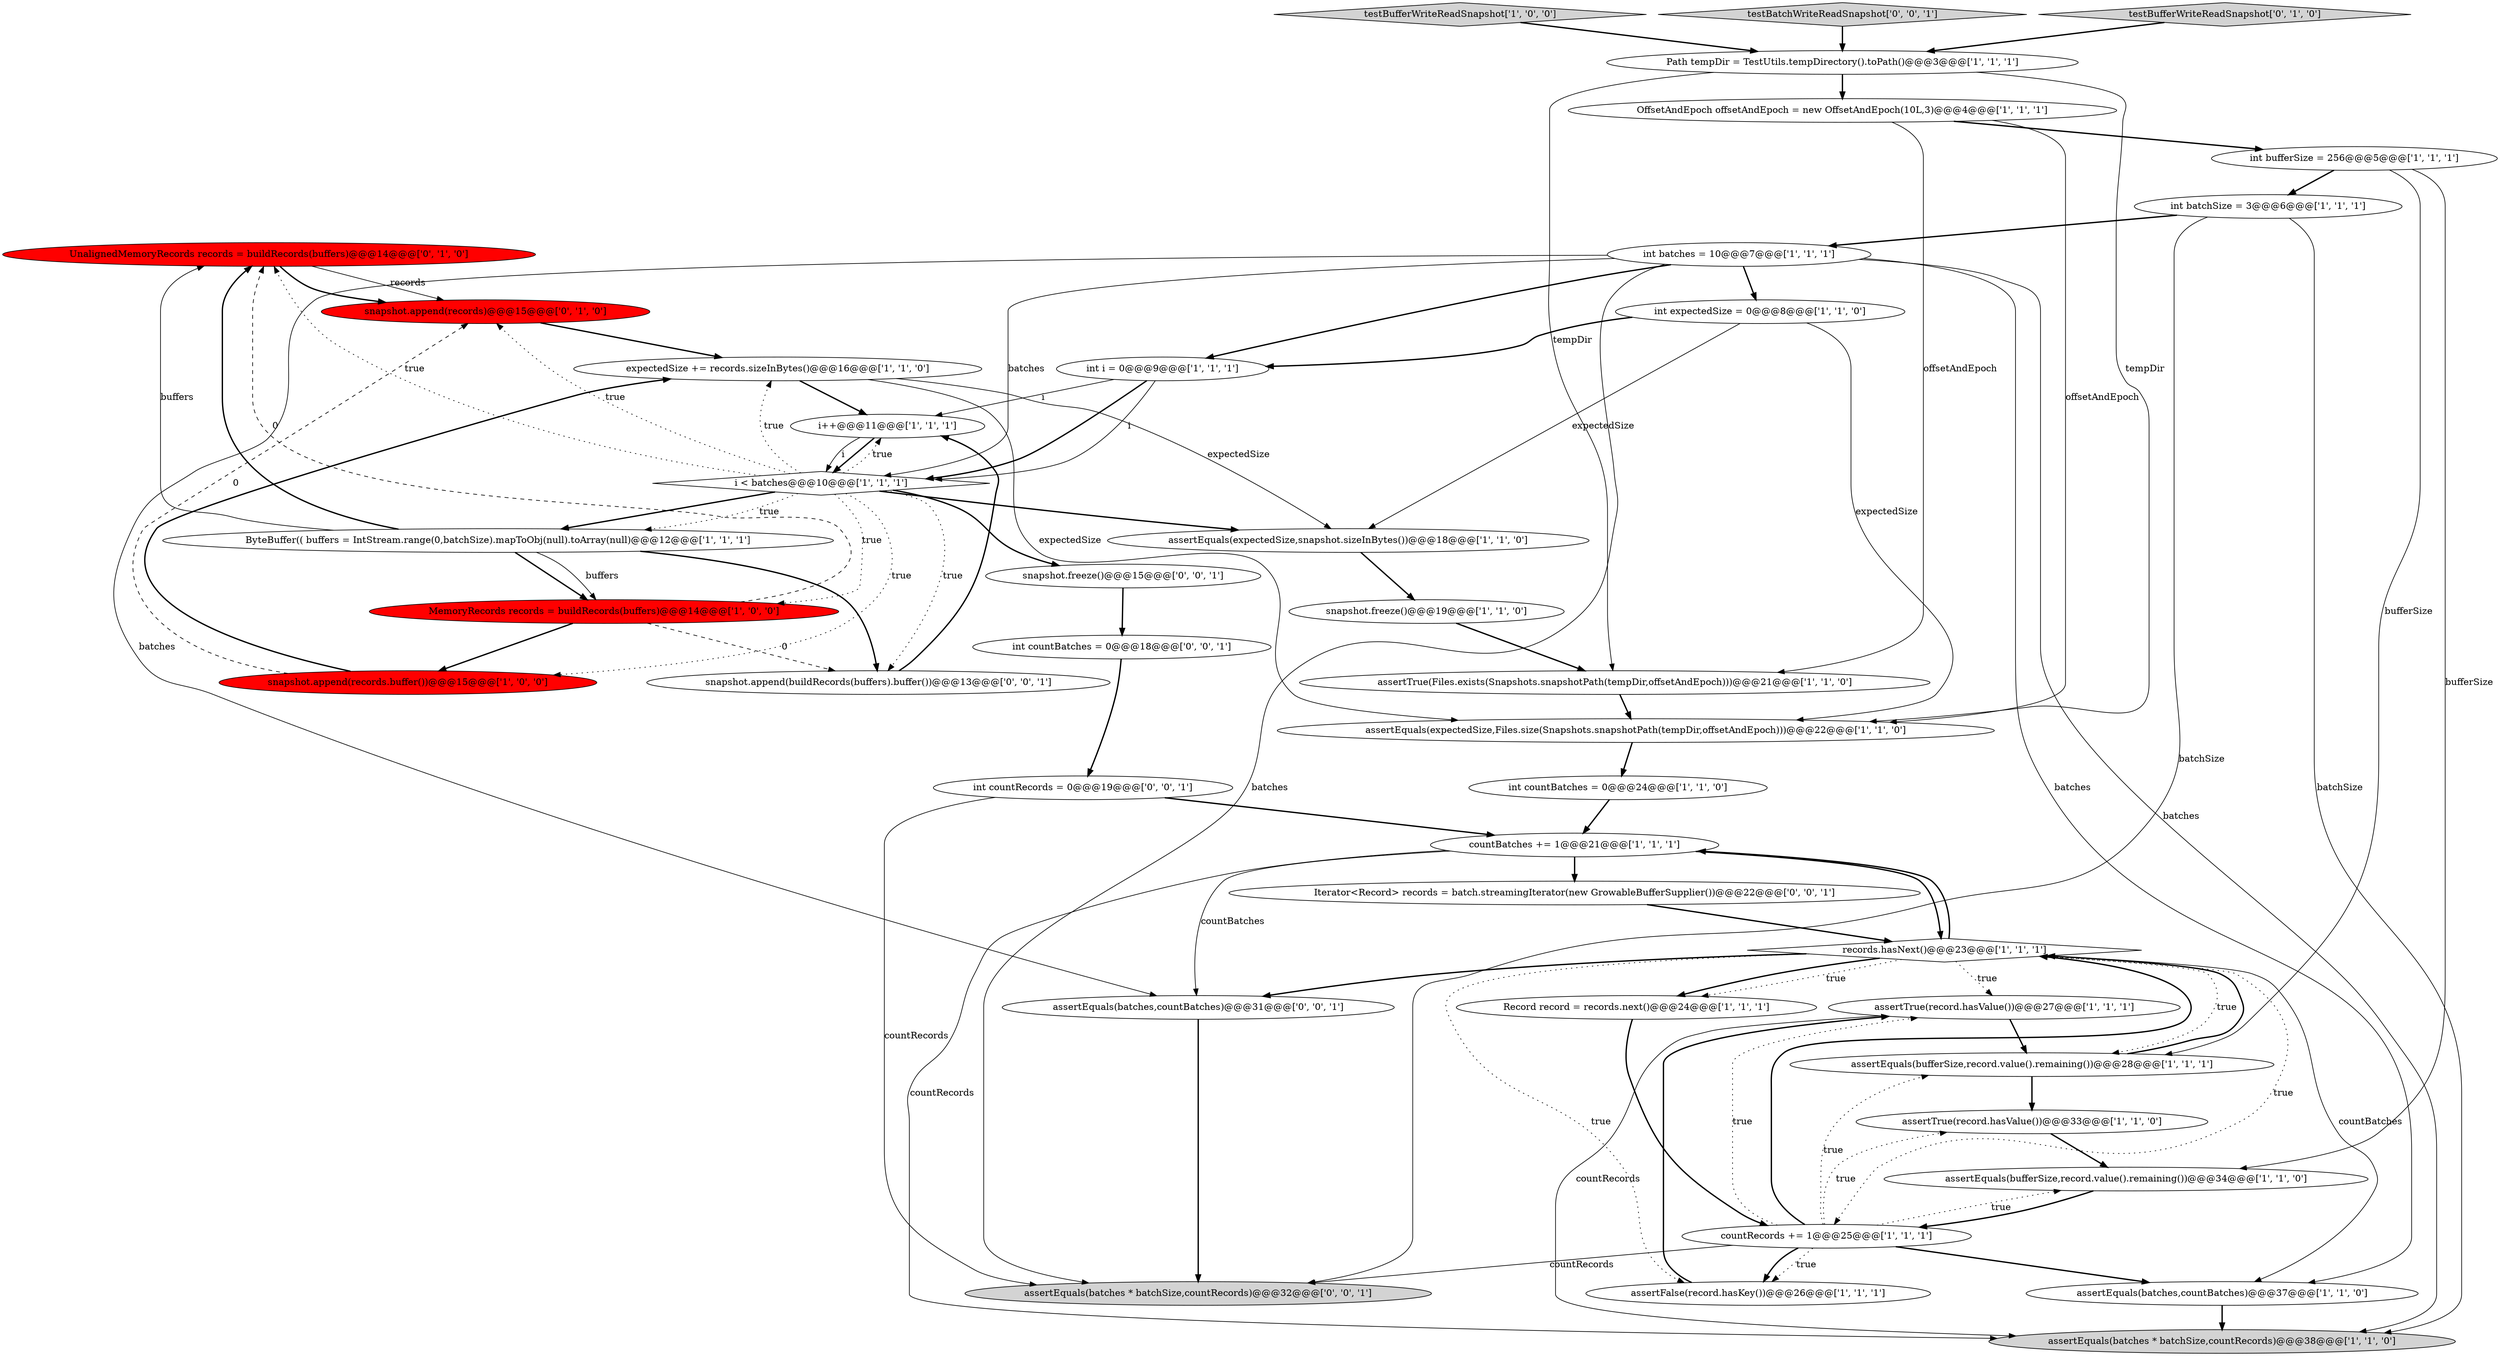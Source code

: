 digraph {
32 [style = filled, label = "UnalignedMemoryRecords records = buildRecords(buffers)@@@14@@@['0', '1', '0']", fillcolor = red, shape = ellipse image = "AAA1AAABBB2BBB"];
15 [style = filled, label = "expectedSize += records.sizeInBytes()@@@16@@@['1', '1', '0']", fillcolor = white, shape = ellipse image = "AAA0AAABBB1BBB"];
16 [style = filled, label = "countBatches += 1@@@21@@@['1', '1', '1']", fillcolor = white, shape = ellipse image = "AAA0AAABBB1BBB"];
35 [style = filled, label = "assertEquals(batches * batchSize,countRecords)@@@32@@@['0', '0', '1']", fillcolor = lightgray, shape = ellipse image = "AAA0AAABBB3BBB"];
11 [style = filled, label = "int expectedSize = 0@@@8@@@['1', '1', '0']", fillcolor = white, shape = ellipse image = "AAA0AAABBB1BBB"];
18 [style = filled, label = "i++@@@11@@@['1', '1', '1']", fillcolor = white, shape = ellipse image = "AAA0AAABBB1BBB"];
8 [style = filled, label = "i < batches@@@10@@@['1', '1', '1']", fillcolor = white, shape = diamond image = "AAA0AAABBB1BBB"];
28 [style = filled, label = "ByteBuffer(( buffers = IntStream.range(0,batchSize).mapToObj(null).toArray(null)@@@12@@@['1', '1', '1']", fillcolor = white, shape = ellipse image = "AAA0AAABBB1BBB"];
40 [style = filled, label = "int countBatches = 0@@@18@@@['0', '0', '1']", fillcolor = white, shape = ellipse image = "AAA0AAABBB3BBB"];
23 [style = filled, label = "int countBatches = 0@@@24@@@['1', '1', '0']", fillcolor = white, shape = ellipse image = "AAA0AAABBB1BBB"];
22 [style = filled, label = "assertEquals(batches,countBatches)@@@37@@@['1', '1', '0']", fillcolor = white, shape = ellipse image = "AAA0AAABBB1BBB"];
29 [style = filled, label = "testBufferWriteReadSnapshot['1', '0', '0']", fillcolor = lightgray, shape = diamond image = "AAA0AAABBB1BBB"];
19 [style = filled, label = "int batchSize = 3@@@6@@@['1', '1', '1']", fillcolor = white, shape = ellipse image = "AAA0AAABBB1BBB"];
39 [style = filled, label = "int countRecords = 0@@@19@@@['0', '0', '1']", fillcolor = white, shape = ellipse image = "AAA0AAABBB3BBB"];
17 [style = filled, label = "int batches = 10@@@7@@@['1', '1', '1']", fillcolor = white, shape = ellipse image = "AAA0AAABBB1BBB"];
9 [style = filled, label = "assertEquals(bufferSize,record.value().remaining())@@@34@@@['1', '1', '0']", fillcolor = white, shape = ellipse image = "AAA0AAABBB1BBB"];
38 [style = filled, label = "snapshot.append(buildRecords(buffers).buffer())@@@13@@@['0', '0', '1']", fillcolor = white, shape = ellipse image = "AAA0AAABBB3BBB"];
10 [style = filled, label = "assertTrue(record.hasValue())@@@27@@@['1', '1', '1']", fillcolor = white, shape = ellipse image = "AAA0AAABBB1BBB"];
27 [style = filled, label = "assertEquals(expectedSize,Files.size(Snapshots.snapshotPath(tempDir,offsetAndEpoch)))@@@22@@@['1', '1', '0']", fillcolor = white, shape = ellipse image = "AAA0AAABBB1BBB"];
5 [style = filled, label = "snapshot.freeze()@@@19@@@['1', '1', '0']", fillcolor = white, shape = ellipse image = "AAA0AAABBB1BBB"];
21 [style = filled, label = "assertEquals(bufferSize,record.value().remaining())@@@28@@@['1', '1', '1']", fillcolor = white, shape = ellipse image = "AAA0AAABBB1BBB"];
36 [style = filled, label = "testBatchWriteReadSnapshot['0', '0', '1']", fillcolor = lightgray, shape = diamond image = "AAA0AAABBB3BBB"];
4 [style = filled, label = "OffsetAndEpoch offsetAndEpoch = new OffsetAndEpoch(10L,3)@@@4@@@['1', '1', '1']", fillcolor = white, shape = ellipse image = "AAA0AAABBB1BBB"];
14 [style = filled, label = "assertEquals(expectedSize,snapshot.sizeInBytes())@@@18@@@['1', '1', '0']", fillcolor = white, shape = ellipse image = "AAA0AAABBB1BBB"];
37 [style = filled, label = "Iterator<Record> records = batch.streamingIterator(new GrowableBufferSupplier())@@@22@@@['0', '0', '1']", fillcolor = white, shape = ellipse image = "AAA0AAABBB3BBB"];
33 [style = filled, label = "snapshot.freeze()@@@15@@@['0', '0', '1']", fillcolor = white, shape = ellipse image = "AAA0AAABBB3BBB"];
12 [style = filled, label = "records.hasNext()@@@23@@@['1', '1', '1']", fillcolor = white, shape = diamond image = "AAA0AAABBB1BBB"];
24 [style = filled, label = "Path tempDir = TestUtils.tempDirectory().toPath()@@@3@@@['1', '1', '1']", fillcolor = white, shape = ellipse image = "AAA0AAABBB1BBB"];
13 [style = filled, label = "int i = 0@@@9@@@['1', '1', '1']", fillcolor = white, shape = ellipse image = "AAA0AAABBB1BBB"];
31 [style = filled, label = "testBufferWriteReadSnapshot['0', '1', '0']", fillcolor = lightgray, shape = diamond image = "AAA0AAABBB2BBB"];
0 [style = filled, label = "assertTrue(Files.exists(Snapshots.snapshotPath(tempDir,offsetAndEpoch)))@@@21@@@['1', '1', '0']", fillcolor = white, shape = ellipse image = "AAA0AAABBB1BBB"];
7 [style = filled, label = "assertTrue(record.hasValue())@@@33@@@['1', '1', '0']", fillcolor = white, shape = ellipse image = "AAA0AAABBB1BBB"];
2 [style = filled, label = "assertFalse(record.hasKey())@@@26@@@['1', '1', '1']", fillcolor = white, shape = ellipse image = "AAA0AAABBB1BBB"];
3 [style = filled, label = "Record record = records.next()@@@24@@@['1', '1', '1']", fillcolor = white, shape = ellipse image = "AAA0AAABBB1BBB"];
25 [style = filled, label = "assertEquals(batches * batchSize,countRecords)@@@38@@@['1', '1', '0']", fillcolor = lightgray, shape = ellipse image = "AAA0AAABBB1BBB"];
6 [style = filled, label = "int bufferSize = 256@@@5@@@['1', '1', '1']", fillcolor = white, shape = ellipse image = "AAA0AAABBB1BBB"];
26 [style = filled, label = "MemoryRecords records = buildRecords(buffers)@@@14@@@['1', '0', '0']", fillcolor = red, shape = ellipse image = "AAA1AAABBB1BBB"];
1 [style = filled, label = "countRecords += 1@@@25@@@['1', '1', '1']", fillcolor = white, shape = ellipse image = "AAA0AAABBB1BBB"];
30 [style = filled, label = "snapshot.append(records)@@@15@@@['0', '1', '0']", fillcolor = red, shape = ellipse image = "AAA1AAABBB2BBB"];
20 [style = filled, label = "snapshot.append(records.buffer())@@@15@@@['1', '0', '0']", fillcolor = red, shape = ellipse image = "AAA1AAABBB1BBB"];
34 [style = filled, label = "assertEquals(batches,countBatches)@@@31@@@['0', '0', '1']", fillcolor = white, shape = ellipse image = "AAA0AAABBB3BBB"];
8->30 [style = dotted, label="true"];
8->28 [style = dotted, label="true"];
16->37 [style = bold, label=""];
6->21 [style = solid, label="bufferSize"];
26->38 [style = dashed, label="0"];
17->8 [style = solid, label="batches"];
28->38 [style = bold, label=""];
24->0 [style = solid, label="tempDir"];
1->21 [style = dotted, label="true"];
17->35 [style = solid, label="batches"];
12->21 [style = dotted, label="true"];
7->9 [style = bold, label=""];
36->24 [style = bold, label=""];
5->0 [style = bold, label=""];
11->13 [style = bold, label=""];
1->12 [style = bold, label=""];
8->20 [style = dotted, label="true"];
20->15 [style = bold, label=""];
8->38 [style = dotted, label="true"];
8->28 [style = bold, label=""];
22->25 [style = bold, label=""];
12->3 [style = dotted, label="true"];
16->25 [style = solid, label="countRecords"];
12->2 [style = dotted, label="true"];
10->21 [style = bold, label=""];
17->22 [style = solid, label="batches"];
6->9 [style = solid, label="bufferSize"];
19->35 [style = solid, label="batchSize"];
13->18 [style = solid, label="i"];
38->18 [style = bold, label=""];
4->0 [style = solid, label="offsetAndEpoch"];
17->25 [style = solid, label="batches"];
12->10 [style = dotted, label="true"];
8->18 [style = dotted, label="true"];
21->7 [style = bold, label=""];
34->35 [style = bold, label=""];
28->32 [style = solid, label="buffers"];
9->1 [style = bold, label=""];
15->27 [style = solid, label="expectedSize"];
24->27 [style = solid, label="tempDir"];
1->35 [style = solid, label="countRecords"];
26->20 [style = bold, label=""];
30->15 [style = bold, label=""];
18->8 [style = solid, label="i"];
8->33 [style = bold, label=""];
39->16 [style = bold, label=""];
39->35 [style = solid, label="countRecords"];
1->10 [style = dotted, label="true"];
3->1 [style = bold, label=""];
26->32 [style = dashed, label="0"];
31->24 [style = bold, label=""];
8->14 [style = bold, label=""];
8->15 [style = dotted, label="true"];
28->26 [style = bold, label=""];
19->17 [style = bold, label=""];
2->10 [style = bold, label=""];
32->30 [style = bold, label=""];
12->22 [style = solid, label="countBatches"];
16->34 [style = solid, label="countBatches"];
37->12 [style = bold, label=""];
28->32 [style = bold, label=""];
21->12 [style = bold, label=""];
32->30 [style = solid, label="records"];
40->39 [style = bold, label=""];
4->27 [style = solid, label="offsetAndEpoch"];
1->9 [style = dotted, label="true"];
20->30 [style = dashed, label="0"];
1->2 [style = bold, label=""];
18->8 [style = bold, label=""];
12->3 [style = bold, label=""];
17->13 [style = bold, label=""];
14->5 [style = bold, label=""];
8->26 [style = dotted, label="true"];
23->16 [style = bold, label=""];
4->6 [style = bold, label=""];
0->27 [style = bold, label=""];
28->26 [style = solid, label="buffers"];
12->1 [style = dotted, label="true"];
12->34 [style = bold, label=""];
12->16 [style = bold, label=""];
6->19 [style = bold, label=""];
19->25 [style = solid, label="batchSize"];
8->32 [style = dotted, label="true"];
15->14 [style = solid, label="expectedSize"];
15->18 [style = bold, label=""];
11->14 [style = solid, label="expectedSize"];
1->22 [style = bold, label=""];
1->7 [style = dotted, label="true"];
24->4 [style = bold, label=""];
11->27 [style = solid, label="expectedSize"];
33->40 [style = bold, label=""];
13->8 [style = solid, label="i"];
10->25 [style = solid, label="countRecords"];
27->23 [style = bold, label=""];
13->8 [style = bold, label=""];
1->2 [style = dotted, label="true"];
29->24 [style = bold, label=""];
16->12 [style = bold, label=""];
17->34 [style = solid, label="batches"];
17->11 [style = bold, label=""];
}
